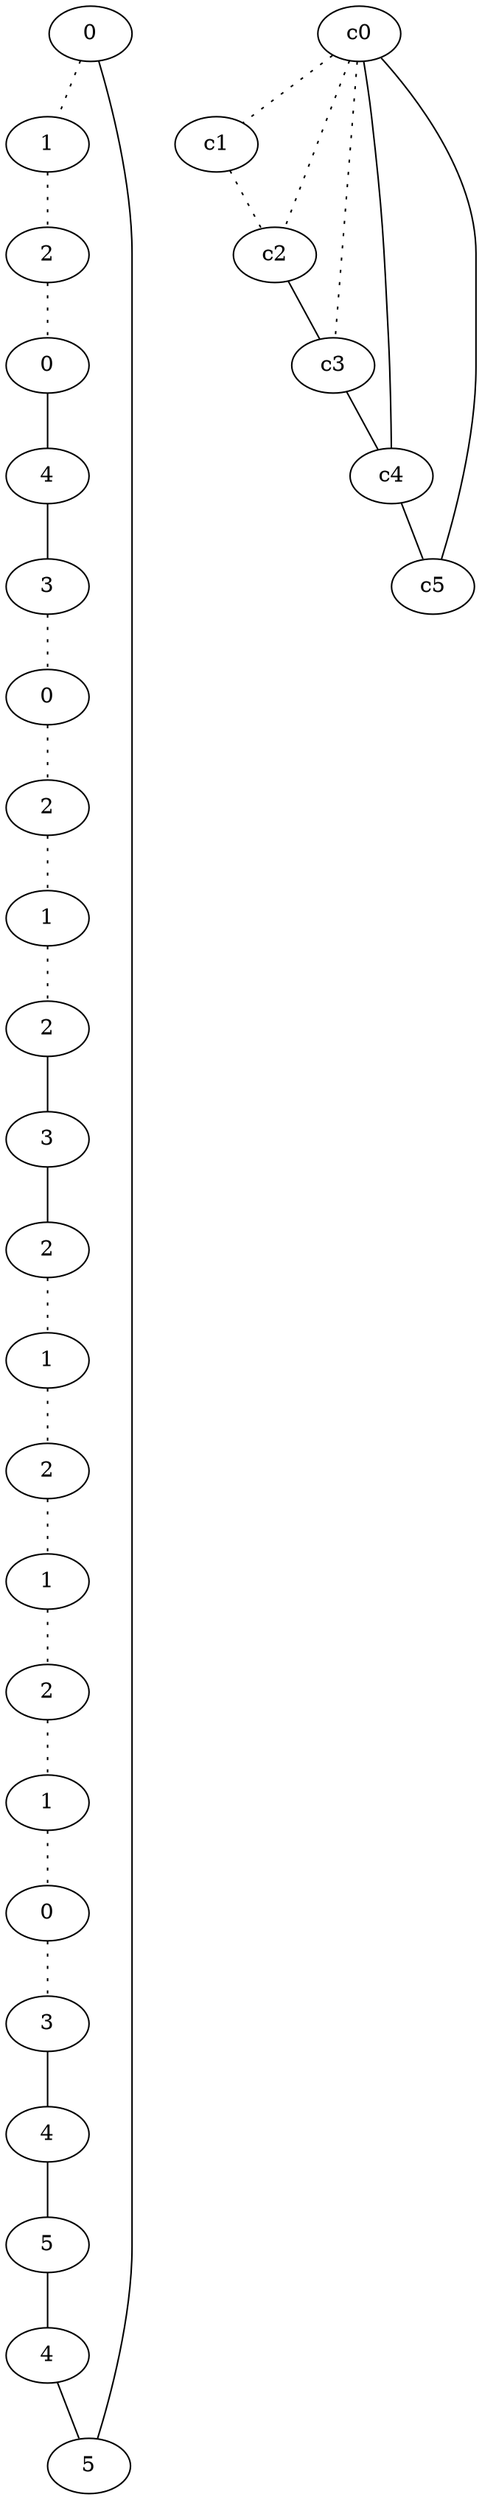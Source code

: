 graph {
a0[label=0];
a1[label=1];
a2[label=2];
a3[label=0];
a4[label=4];
a5[label=3];
a6[label=0];
a7[label=2];
a8[label=1];
a9[label=2];
a10[label=3];
a11[label=2];
a12[label=1];
a13[label=2];
a14[label=1];
a15[label=2];
a16[label=1];
a17[label=0];
a18[label=3];
a19[label=4];
a20[label=5];
a21[label=4];
a22[label=5];
a0 -- a1 [style=dotted];
a0 -- a22;
a1 -- a2 [style=dotted];
a2 -- a3 [style=dotted];
a3 -- a4;
a4 -- a5;
a5 -- a6 [style=dotted];
a6 -- a7 [style=dotted];
a7 -- a8 [style=dotted];
a8 -- a9 [style=dotted];
a9 -- a10;
a10 -- a11;
a11 -- a12 [style=dotted];
a12 -- a13 [style=dotted];
a13 -- a14 [style=dotted];
a14 -- a15 [style=dotted];
a15 -- a16 [style=dotted];
a16 -- a17 [style=dotted];
a17 -- a18 [style=dotted];
a18 -- a19;
a19 -- a20;
a20 -- a21;
a21 -- a22;
c0 -- c1 [style=dotted];
c0 -- c2 [style=dotted];
c0 -- c3 [style=dotted];
c0 -- c4;
c0 -- c5;
c1 -- c2 [style=dotted];
c2 -- c3;
c3 -- c4;
c4 -- c5;
}
